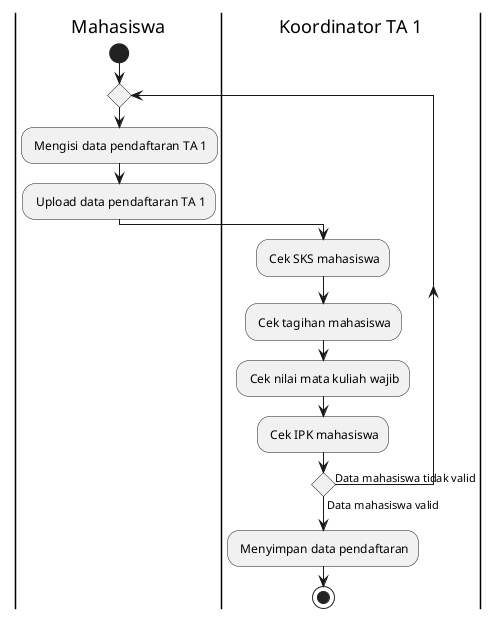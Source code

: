 @startuml
|Mahasiswa|
start
repeat
: Mengisi data pendaftaran TA 1;
: Upload data pendaftaran TA 1;
|Koordinator TA 1|
: Cek SKS mahasiswa;
: Cek tagihan mahasiswa;
: Cek nilai mata kuliah wajib;
: Cek IPK mahasiswa;
repeat while () is (Data mahasiswa tidak valid) not (Data mahasiswa valid)
  : Menyimpan data pendaftaran;
  stop
@enduml

